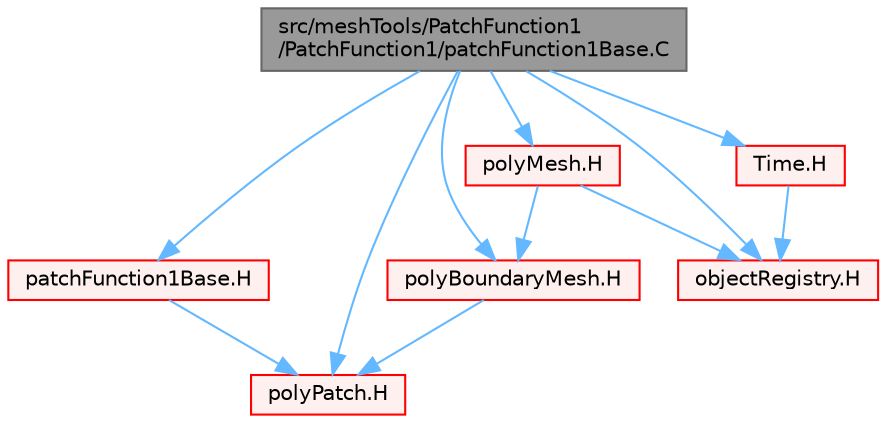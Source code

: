 digraph "src/meshTools/PatchFunction1/PatchFunction1/patchFunction1Base.C"
{
 // LATEX_PDF_SIZE
  bgcolor="transparent";
  edge [fontname=Helvetica,fontsize=10,labelfontname=Helvetica,labelfontsize=10];
  node [fontname=Helvetica,fontsize=10,shape=box,height=0.2,width=0.4];
  Node1 [id="Node000001",label="src/meshTools/PatchFunction1\l/PatchFunction1/patchFunction1Base.C",height=0.2,width=0.4,color="gray40", fillcolor="grey60", style="filled", fontcolor="black",tooltip=" "];
  Node1 -> Node2 [id="edge1_Node000001_Node000002",color="steelblue1",style="solid",tooltip=" "];
  Node2 [id="Node000002",label="patchFunction1Base.H",height=0.2,width=0.4,color="red", fillcolor="#FFF0F0", style="filled",URL="$patchFunction1Base_8H.html",tooltip=" "];
  Node2 -> Node134 [id="edge2_Node000002_Node000134",color="steelblue1",style="solid",tooltip=" "];
  Node134 [id="Node000134",label="polyPatch.H",height=0.2,width=0.4,color="red", fillcolor="#FFF0F0", style="filled",URL="$polyPatch_8H.html",tooltip=" "];
  Node1 -> Node242 [id="edge3_Node000001_Node000242",color="steelblue1",style="solid",tooltip=" "];
  Node242 [id="Node000242",label="polyBoundaryMesh.H",height=0.2,width=0.4,color="red", fillcolor="#FFF0F0", style="filled",URL="$polyBoundaryMesh_8H.html",tooltip=" "];
  Node242 -> Node134 [id="edge4_Node000242_Node000134",color="steelblue1",style="solid",tooltip=" "];
  Node1 -> Node251 [id="edge5_Node000001_Node000251",color="steelblue1",style="solid",tooltip=" "];
  Node251 [id="Node000251",label="polyMesh.H",height=0.2,width=0.4,color="red", fillcolor="#FFF0F0", style="filled",URL="$polyMesh_8H.html",tooltip=" "];
  Node251 -> Node252 [id="edge6_Node000251_Node000252",color="steelblue1",style="solid",tooltip=" "];
  Node252 [id="Node000252",label="objectRegistry.H",height=0.2,width=0.4,color="red", fillcolor="#FFF0F0", style="filled",URL="$objectRegistry_8H.html",tooltip=" "];
  Node251 -> Node242 [id="edge7_Node000251_Node000242",color="steelblue1",style="solid",tooltip=" "];
  Node1 -> Node134 [id="edge8_Node000001_Node000134",color="steelblue1",style="solid",tooltip=" "];
  Node1 -> Node252 [id="edge9_Node000001_Node000252",color="steelblue1",style="solid",tooltip=" "];
  Node1 -> Node291 [id="edge10_Node000001_Node000291",color="steelblue1",style="solid",tooltip=" "];
  Node291 [id="Node000291",label="Time.H",height=0.2,width=0.4,color="red", fillcolor="#FFF0F0", style="filled",URL="$Time_8H.html",tooltip=" "];
  Node291 -> Node252 [id="edge11_Node000291_Node000252",color="steelblue1",style="solid",tooltip=" "];
}
